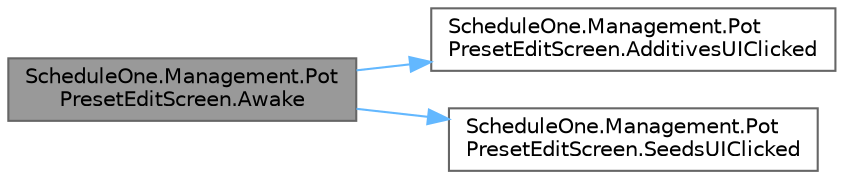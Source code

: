 digraph "ScheduleOne.Management.PotPresetEditScreen.Awake"
{
 // LATEX_PDF_SIZE
  bgcolor="transparent";
  edge [fontname=Helvetica,fontsize=10,labelfontname=Helvetica,labelfontsize=10];
  node [fontname=Helvetica,fontsize=10,shape=box,height=0.2,width=0.4];
  rankdir="LR";
  Node1 [id="Node000001",label="ScheduleOne.Management.Pot\lPresetEditScreen.Awake",height=0.2,width=0.4,color="gray40", fillcolor="grey60", style="filled", fontcolor="black",tooltip=" "];
  Node1 -> Node2 [id="edge1_Node000001_Node000002",color="steelblue1",style="solid",tooltip=" "];
  Node2 [id="Node000002",label="ScheduleOne.Management.Pot\lPresetEditScreen.AdditivesUIClicked",height=0.2,width=0.4,color="grey40", fillcolor="white", style="filled",URL="$class_schedule_one_1_1_management_1_1_pot_preset_edit_screen.html#a56a17268f4473c881fd58546cbf6aa9d",tooltip=" "];
  Node1 -> Node3 [id="edge2_Node000001_Node000003",color="steelblue1",style="solid",tooltip=" "];
  Node3 [id="Node000003",label="ScheduleOne.Management.Pot\lPresetEditScreen.SeedsUIClicked",height=0.2,width=0.4,color="grey40", fillcolor="white", style="filled",URL="$class_schedule_one_1_1_management_1_1_pot_preset_edit_screen.html#a19b87302e412fa4ad762ae83556a9616",tooltip=" "];
}
